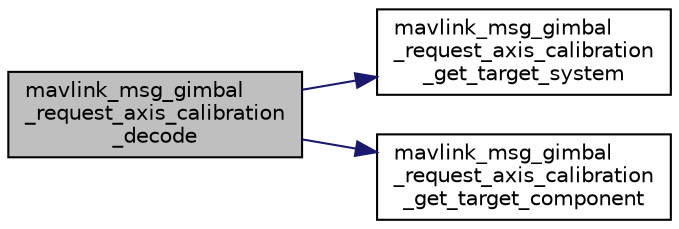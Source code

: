 digraph "mavlink_msg_gimbal_request_axis_calibration_decode"
{
 // INTERACTIVE_SVG=YES
  edge [fontname="Helvetica",fontsize="10",labelfontname="Helvetica",labelfontsize="10"];
  node [fontname="Helvetica",fontsize="10",shape=record];
  rankdir="LR";
  Node1 [label="mavlink_msg_gimbal\l_request_axis_calibration\l_decode",height=0.2,width=0.4,color="black", fillcolor="grey75", style="filled" fontcolor="black"];
  Node1 -> Node2 [color="midnightblue",fontsize="10",style="solid",fontname="Helvetica"];
  Node2 [label="mavlink_msg_gimbal\l_request_axis_calibration\l_get_target_system",height=0.2,width=0.4,color="black", fillcolor="white", style="filled",URL="$mavlink__msg__gimbal__request__axis__calibration_8h.html#a667e856477960b3082d98e8c2ed52f0e",tooltip="Send a gimbal_request_axis_calibration message. "];
  Node1 -> Node3 [color="midnightblue",fontsize="10",style="solid",fontname="Helvetica"];
  Node3 [label="mavlink_msg_gimbal\l_request_axis_calibration\l_get_target_component",height=0.2,width=0.4,color="black", fillcolor="white", style="filled",URL="$mavlink__msg__gimbal__request__axis__calibration_8h.html#ab62db8c74c9e6592c11639e5439d86b4",tooltip="Get field target_component from gimbal_request_axis_calibration message. "];
}
